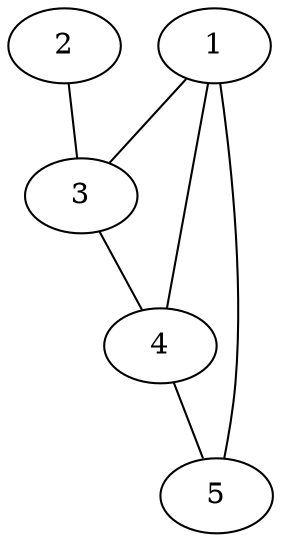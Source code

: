 graph G{
	//node [shape=plaintext];
	
	node1 [label="1"]; 	
	node2 [label="2"]; 	
	node3 [label="3"]; 	
	node4 [label="4"]; 	
	node5 [label="5"]; 	 		 		
	
	node1 -- node3;
	node1 -- node4; 
	node1 -- node5;
	node2 -- node3;
	node3 -- node4;
	node4 -- node5;
}